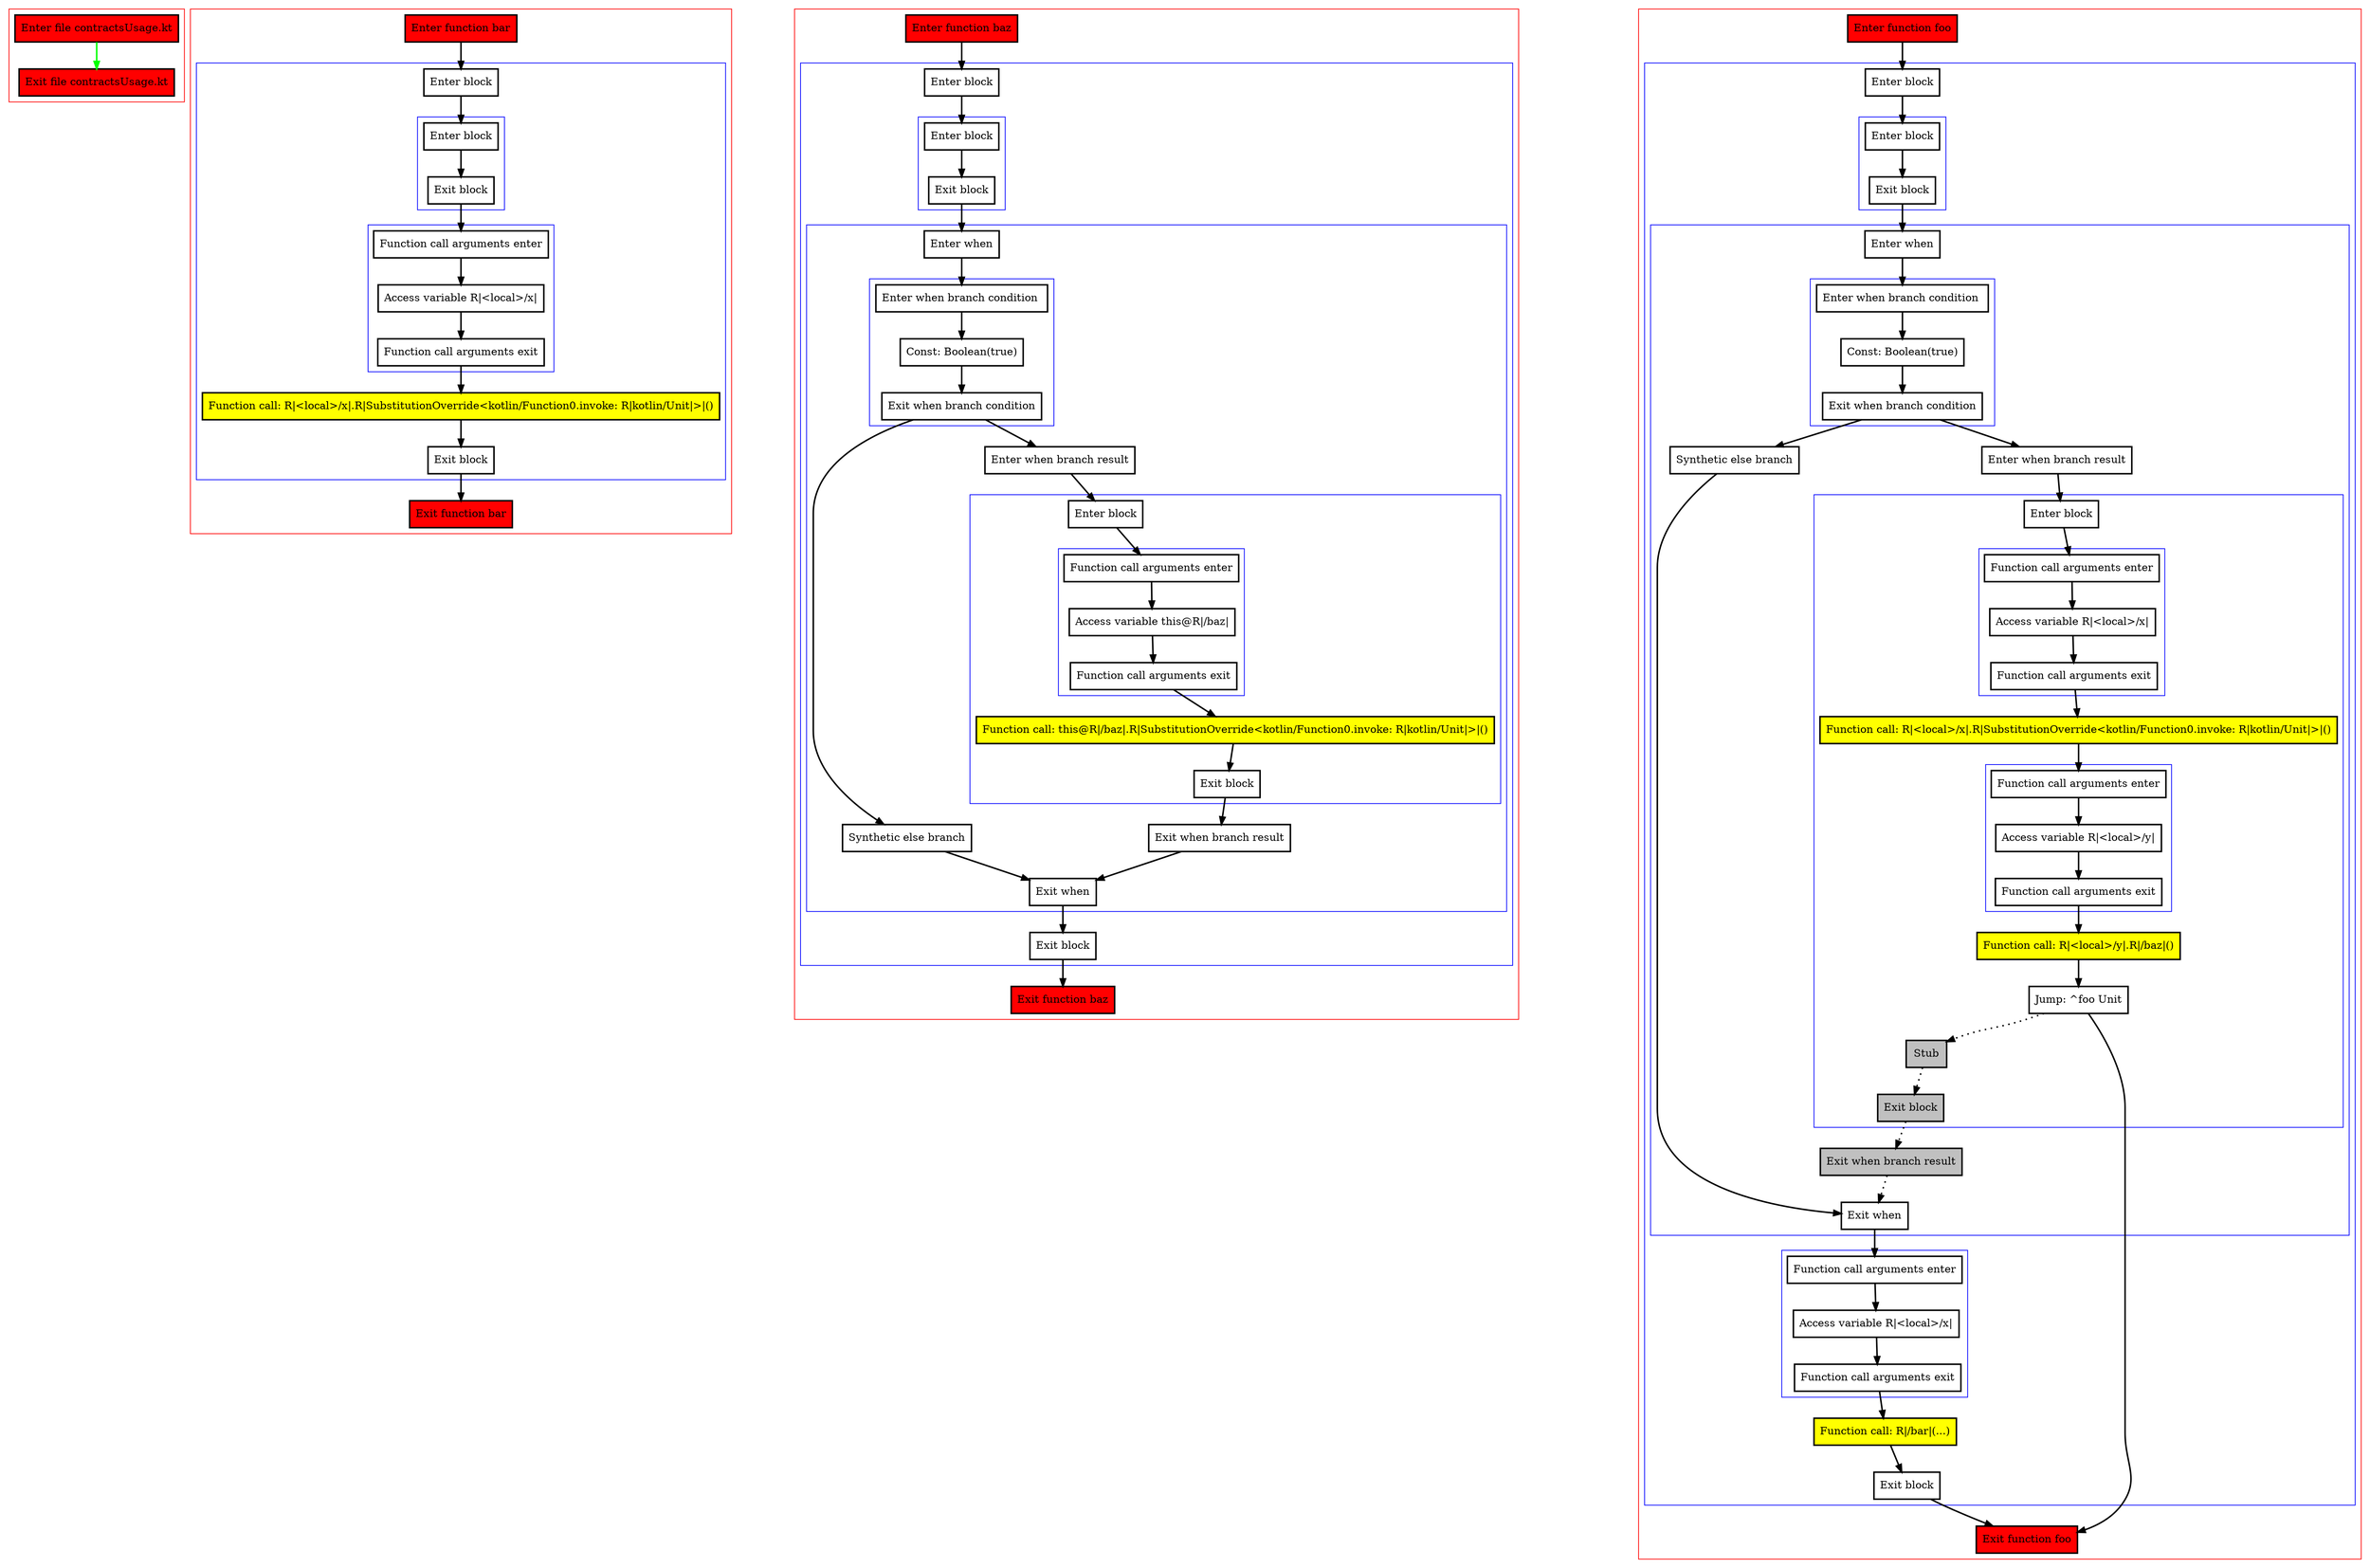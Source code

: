 digraph contractsUsage_kt {
    graph [nodesep=3]
    node [shape=box penwidth=2]
    edge [penwidth=2]

    subgraph cluster_0 {
        color=red
        0 [label="Enter file contractsUsage.kt" style="filled" fillcolor=red];
        1 [label="Exit file contractsUsage.kt" style="filled" fillcolor=red];
    }
    0 -> {1} [color=green];

    subgraph cluster_1 {
        color=red
        2 [label="Enter function bar" style="filled" fillcolor=red];
        subgraph cluster_2 {
            color=blue
            3 [label="Enter block"];
            subgraph cluster_3 {
                color=blue
                4 [label="Enter block"];
                5 [label="Exit block"];
            }
            subgraph cluster_4 {
                color=blue
                6 [label="Function call arguments enter"];
                7 [label="Access variable R|<local>/x|"];
                8 [label="Function call arguments exit"];
            }
            9 [label="Function call: R|<local>/x|.R|SubstitutionOverride<kotlin/Function0.invoke: R|kotlin/Unit|>|()" style="filled" fillcolor=yellow];
            10 [label="Exit block"];
        }
        11 [label="Exit function bar" style="filled" fillcolor=red];
    }
    2 -> {3};
    3 -> {4};
    4 -> {5};
    5 -> {6};
    6 -> {7};
    7 -> {8};
    8 -> {9};
    9 -> {10};
    10 -> {11};

    subgraph cluster_5 {
        color=red
        12 [label="Enter function baz" style="filled" fillcolor=red];
        subgraph cluster_6 {
            color=blue
            13 [label="Enter block"];
            subgraph cluster_7 {
                color=blue
                14 [label="Enter block"];
                15 [label="Exit block"];
            }
            subgraph cluster_8 {
                color=blue
                16 [label="Enter when"];
                subgraph cluster_9 {
                    color=blue
                    17 [label="Enter when branch condition "];
                    18 [label="Const: Boolean(true)"];
                    19 [label="Exit when branch condition"];
                }
                20 [label="Synthetic else branch"];
                21 [label="Enter when branch result"];
                subgraph cluster_10 {
                    color=blue
                    22 [label="Enter block"];
                    subgraph cluster_11 {
                        color=blue
                        23 [label="Function call arguments enter"];
                        24 [label="Access variable this@R|/baz|"];
                        25 [label="Function call arguments exit"];
                    }
                    26 [label="Function call: this@R|/baz|.R|SubstitutionOverride<kotlin/Function0.invoke: R|kotlin/Unit|>|()" style="filled" fillcolor=yellow];
                    27 [label="Exit block"];
                }
                28 [label="Exit when branch result"];
                29 [label="Exit when"];
            }
            30 [label="Exit block"];
        }
        31 [label="Exit function baz" style="filled" fillcolor=red];
    }
    12 -> {13};
    13 -> {14};
    14 -> {15};
    15 -> {16};
    16 -> {17};
    17 -> {18};
    18 -> {19};
    19 -> {20 21};
    20 -> {29};
    21 -> {22};
    22 -> {23};
    23 -> {24};
    24 -> {25};
    25 -> {26};
    26 -> {27};
    27 -> {28};
    28 -> {29};
    29 -> {30};
    30 -> {31};

    subgraph cluster_12 {
        color=red
        32 [label="Enter function foo" style="filled" fillcolor=red];
        subgraph cluster_13 {
            color=blue
            33 [label="Enter block"];
            subgraph cluster_14 {
                color=blue
                34 [label="Enter block"];
                35 [label="Exit block"];
            }
            subgraph cluster_15 {
                color=blue
                36 [label="Enter when"];
                subgraph cluster_16 {
                    color=blue
                    37 [label="Enter when branch condition "];
                    38 [label="Const: Boolean(true)"];
                    39 [label="Exit when branch condition"];
                }
                40 [label="Synthetic else branch"];
                41 [label="Enter when branch result"];
                subgraph cluster_17 {
                    color=blue
                    42 [label="Enter block"];
                    subgraph cluster_18 {
                        color=blue
                        43 [label="Function call arguments enter"];
                        44 [label="Access variable R|<local>/x|"];
                        45 [label="Function call arguments exit"];
                    }
                    46 [label="Function call: R|<local>/x|.R|SubstitutionOverride<kotlin/Function0.invoke: R|kotlin/Unit|>|()" style="filled" fillcolor=yellow];
                    subgraph cluster_19 {
                        color=blue
                        47 [label="Function call arguments enter"];
                        48 [label="Access variable R|<local>/y|"];
                        49 [label="Function call arguments exit"];
                    }
                    50 [label="Function call: R|<local>/y|.R|/baz|()" style="filled" fillcolor=yellow];
                    51 [label="Jump: ^foo Unit"];
                    52 [label="Stub" style="filled" fillcolor=gray];
                    53 [label="Exit block" style="filled" fillcolor=gray];
                }
                54 [label="Exit when branch result" style="filled" fillcolor=gray];
                55 [label="Exit when"];
            }
            subgraph cluster_20 {
                color=blue
                56 [label="Function call arguments enter"];
                57 [label="Access variable R|<local>/x|"];
                58 [label="Function call arguments exit"];
            }
            59 [label="Function call: R|/bar|(...)" style="filled" fillcolor=yellow];
            60 [label="Exit block"];
        }
        61 [label="Exit function foo" style="filled" fillcolor=red];
    }
    32 -> {33};
    33 -> {34};
    34 -> {35};
    35 -> {36};
    36 -> {37};
    37 -> {38};
    38 -> {39};
    39 -> {40 41};
    40 -> {55};
    41 -> {42};
    42 -> {43};
    43 -> {44};
    44 -> {45};
    45 -> {46};
    46 -> {47};
    47 -> {48};
    48 -> {49};
    49 -> {50};
    50 -> {51};
    51 -> {61};
    51 -> {52} [style=dotted];
    52 -> {53} [style=dotted];
    53 -> {54} [style=dotted];
    54 -> {55} [style=dotted];
    55 -> {56};
    56 -> {57};
    57 -> {58};
    58 -> {59};
    59 -> {60};
    60 -> {61};

}
